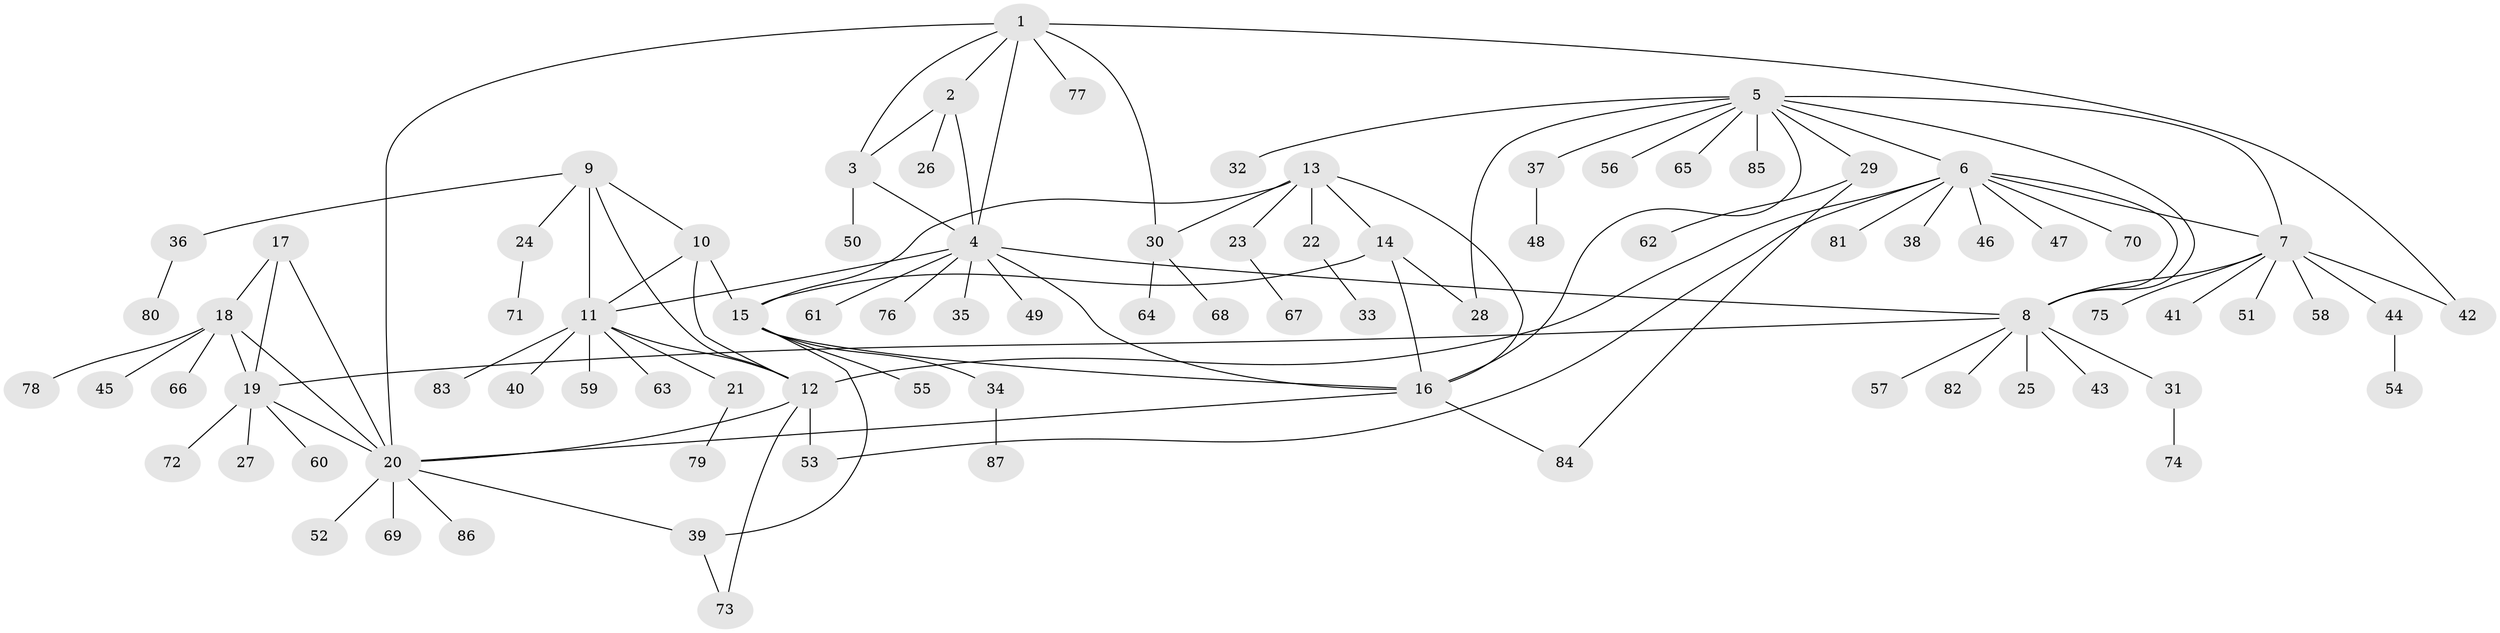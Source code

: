 // coarse degree distribution, {8: 0.038461538461538464, 10: 0.019230769230769232, 7: 0.019230769230769232, 6: 0.07692307692307693, 4: 0.019230769230769232, 9: 0.019230769230769232, 5: 0.038461538461538464, 11: 0.019230769230769232, 1: 0.7115384615384616, 2: 0.038461538461538464}
// Generated by graph-tools (version 1.1) at 2025/19/03/04/25 18:19:46]
// undirected, 87 vertices, 114 edges
graph export_dot {
graph [start="1"]
  node [color=gray90,style=filled];
  1;
  2;
  3;
  4;
  5;
  6;
  7;
  8;
  9;
  10;
  11;
  12;
  13;
  14;
  15;
  16;
  17;
  18;
  19;
  20;
  21;
  22;
  23;
  24;
  25;
  26;
  27;
  28;
  29;
  30;
  31;
  32;
  33;
  34;
  35;
  36;
  37;
  38;
  39;
  40;
  41;
  42;
  43;
  44;
  45;
  46;
  47;
  48;
  49;
  50;
  51;
  52;
  53;
  54;
  55;
  56;
  57;
  58;
  59;
  60;
  61;
  62;
  63;
  64;
  65;
  66;
  67;
  68;
  69;
  70;
  71;
  72;
  73;
  74;
  75;
  76;
  77;
  78;
  79;
  80;
  81;
  82;
  83;
  84;
  85;
  86;
  87;
  1 -- 2;
  1 -- 3;
  1 -- 4;
  1 -- 20;
  1 -- 30;
  1 -- 42;
  1 -- 77;
  2 -- 3;
  2 -- 4;
  2 -- 26;
  3 -- 4;
  3 -- 50;
  4 -- 8;
  4 -- 11;
  4 -- 16;
  4 -- 35;
  4 -- 49;
  4 -- 61;
  4 -- 76;
  5 -- 6;
  5 -- 7;
  5 -- 8;
  5 -- 16;
  5 -- 28;
  5 -- 29;
  5 -- 32;
  5 -- 37;
  5 -- 56;
  5 -- 65;
  5 -- 85;
  6 -- 7;
  6 -- 8;
  6 -- 12;
  6 -- 38;
  6 -- 46;
  6 -- 47;
  6 -- 53;
  6 -- 70;
  6 -- 81;
  7 -- 8;
  7 -- 41;
  7 -- 42;
  7 -- 44;
  7 -- 51;
  7 -- 58;
  7 -- 75;
  8 -- 19;
  8 -- 25;
  8 -- 31;
  8 -- 43;
  8 -- 57;
  8 -- 82;
  9 -- 10;
  9 -- 11;
  9 -- 12;
  9 -- 24;
  9 -- 36;
  10 -- 11;
  10 -- 12;
  10 -- 15;
  11 -- 12;
  11 -- 21;
  11 -- 40;
  11 -- 59;
  11 -- 63;
  11 -- 83;
  12 -- 20;
  12 -- 53;
  12 -- 73;
  13 -- 14;
  13 -- 15;
  13 -- 16;
  13 -- 22;
  13 -- 23;
  13 -- 30;
  14 -- 15;
  14 -- 16;
  14 -- 28;
  15 -- 16;
  15 -- 34;
  15 -- 39;
  15 -- 55;
  16 -- 20;
  16 -- 84;
  17 -- 18;
  17 -- 19;
  17 -- 20;
  18 -- 19;
  18 -- 20;
  18 -- 45;
  18 -- 66;
  18 -- 78;
  19 -- 20;
  19 -- 27;
  19 -- 60;
  19 -- 72;
  20 -- 39;
  20 -- 52;
  20 -- 69;
  20 -- 86;
  21 -- 79;
  22 -- 33;
  23 -- 67;
  24 -- 71;
  29 -- 62;
  29 -- 84;
  30 -- 64;
  30 -- 68;
  31 -- 74;
  34 -- 87;
  36 -- 80;
  37 -- 48;
  39 -- 73;
  44 -- 54;
}
